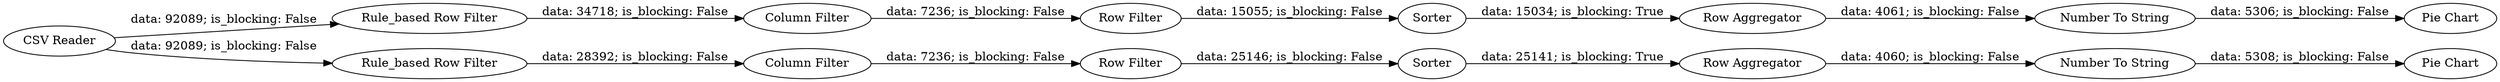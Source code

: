 digraph {
	"7517523696279959745_12" [label="Column Filter"]
	"7517523696279959745_2" [label="Rule_based Row Filter"]
	"7517523696279959745_11" [label="Rule_based Row Filter"]
	"7517523696279959745_8" [label="Number To String"]
	"7517523696279959745_7" [label="Pie Chart"]
	"7517523696279959745_16" [label="Row Filter"]
	"7517523696279959745_1" [label="CSV Reader"]
	"7517523696279959745_10" [label="Number To String"]
	"7517523696279959745_15" [label="Row Filter"]
	"7517523696279959745_14" [label="Row Aggregator"]
	"7517523696279959745_6" [label="Row Aggregator"]
	"7517523696279959745_17" [label=Sorter]
	"7517523696279959745_4" [label="Column Filter"]
	"7517523696279959745_9" [label="Pie Chart"]
	"7517523696279959745_18" [label=Sorter]
	"7517523696279959745_14" -> "7517523696279959745_10" [label="data: 4060; is_blocking: False"]
	"7517523696279959745_1" -> "7517523696279959745_11" [label="data: 92089; is_blocking: False"]
	"7517523696279959745_1" -> "7517523696279959745_2" [label="data: 92089; is_blocking: False"]
	"7517523696279959745_10" -> "7517523696279959745_9" [label="data: 5308; is_blocking: False"]
	"7517523696279959745_8" -> "7517523696279959745_7" [label="data: 5306; is_blocking: False"]
	"7517523696279959745_6" -> "7517523696279959745_8" [label="data: 4061; is_blocking: False"]
	"7517523696279959745_11" -> "7517523696279959745_12" [label="data: 28392; is_blocking: False"]
	"7517523696279959745_4" -> "7517523696279959745_15" [label="data: 7236; is_blocking: False"]
	"7517523696279959745_12" -> "7517523696279959745_16" [label="data: 7236; is_blocking: False"]
	"7517523696279959745_2" -> "7517523696279959745_4" [label="data: 34718; is_blocking: False"]
	"7517523696279959745_15" -> "7517523696279959745_17" [label="data: 15055; is_blocking: False"]
	"7517523696279959745_18" -> "7517523696279959745_14" [label="data: 25141; is_blocking: True"]
	"7517523696279959745_17" -> "7517523696279959745_6" [label="data: 15034; is_blocking: True"]
	"7517523696279959745_16" -> "7517523696279959745_18" [label="data: 25146; is_blocking: False"]
	rankdir=LR
}
